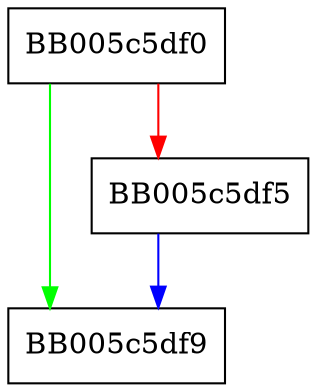 digraph EVP_RAND_up_ref {
  node [shape="box"];
  graph [splines=ortho];
  BB005c5df0 -> BB005c5df9 [color="green"];
  BB005c5df0 -> BB005c5df5 [color="red"];
  BB005c5df5 -> BB005c5df9 [color="blue"];
}
